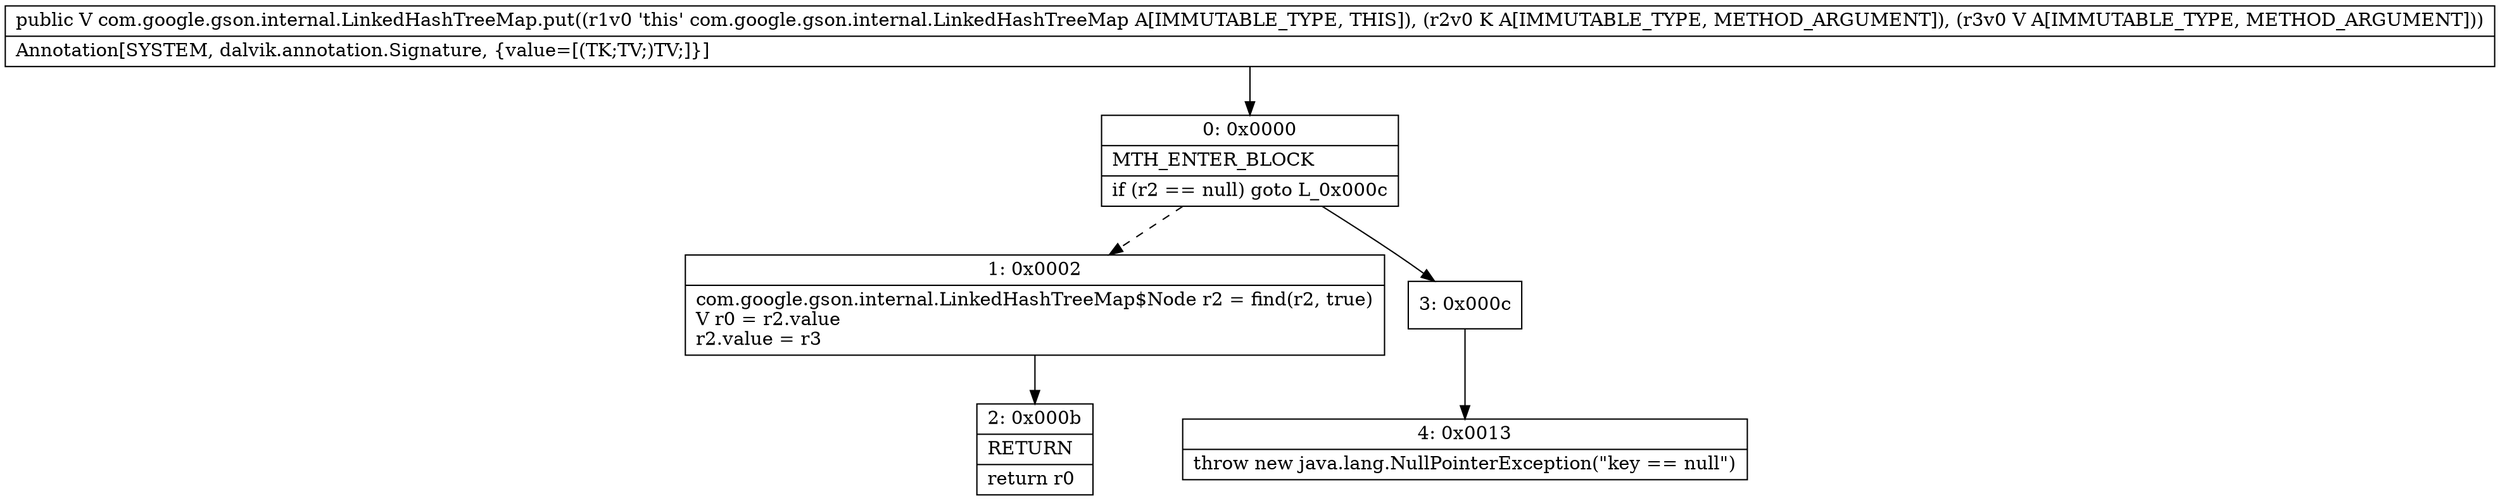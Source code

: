 digraph "CFG forcom.google.gson.internal.LinkedHashTreeMap.put(Ljava\/lang\/Object;Ljava\/lang\/Object;)Ljava\/lang\/Object;" {
Node_0 [shape=record,label="{0\:\ 0x0000|MTH_ENTER_BLOCK\l|if (r2 == null) goto L_0x000c\l}"];
Node_1 [shape=record,label="{1\:\ 0x0002|com.google.gson.internal.LinkedHashTreeMap$Node r2 = find(r2, true)\lV r0 = r2.value\lr2.value = r3\l}"];
Node_2 [shape=record,label="{2\:\ 0x000b|RETURN\l|return r0\l}"];
Node_3 [shape=record,label="{3\:\ 0x000c}"];
Node_4 [shape=record,label="{4\:\ 0x0013|throw new java.lang.NullPointerException(\"key == null\")\l}"];
MethodNode[shape=record,label="{public V com.google.gson.internal.LinkedHashTreeMap.put((r1v0 'this' com.google.gson.internal.LinkedHashTreeMap A[IMMUTABLE_TYPE, THIS]), (r2v0 K A[IMMUTABLE_TYPE, METHOD_ARGUMENT]), (r3v0 V A[IMMUTABLE_TYPE, METHOD_ARGUMENT]))  | Annotation[SYSTEM, dalvik.annotation.Signature, \{value=[(TK;TV;)TV;]\}]\l}"];
MethodNode -> Node_0;
Node_0 -> Node_1[style=dashed];
Node_0 -> Node_3;
Node_1 -> Node_2;
Node_3 -> Node_4;
}

